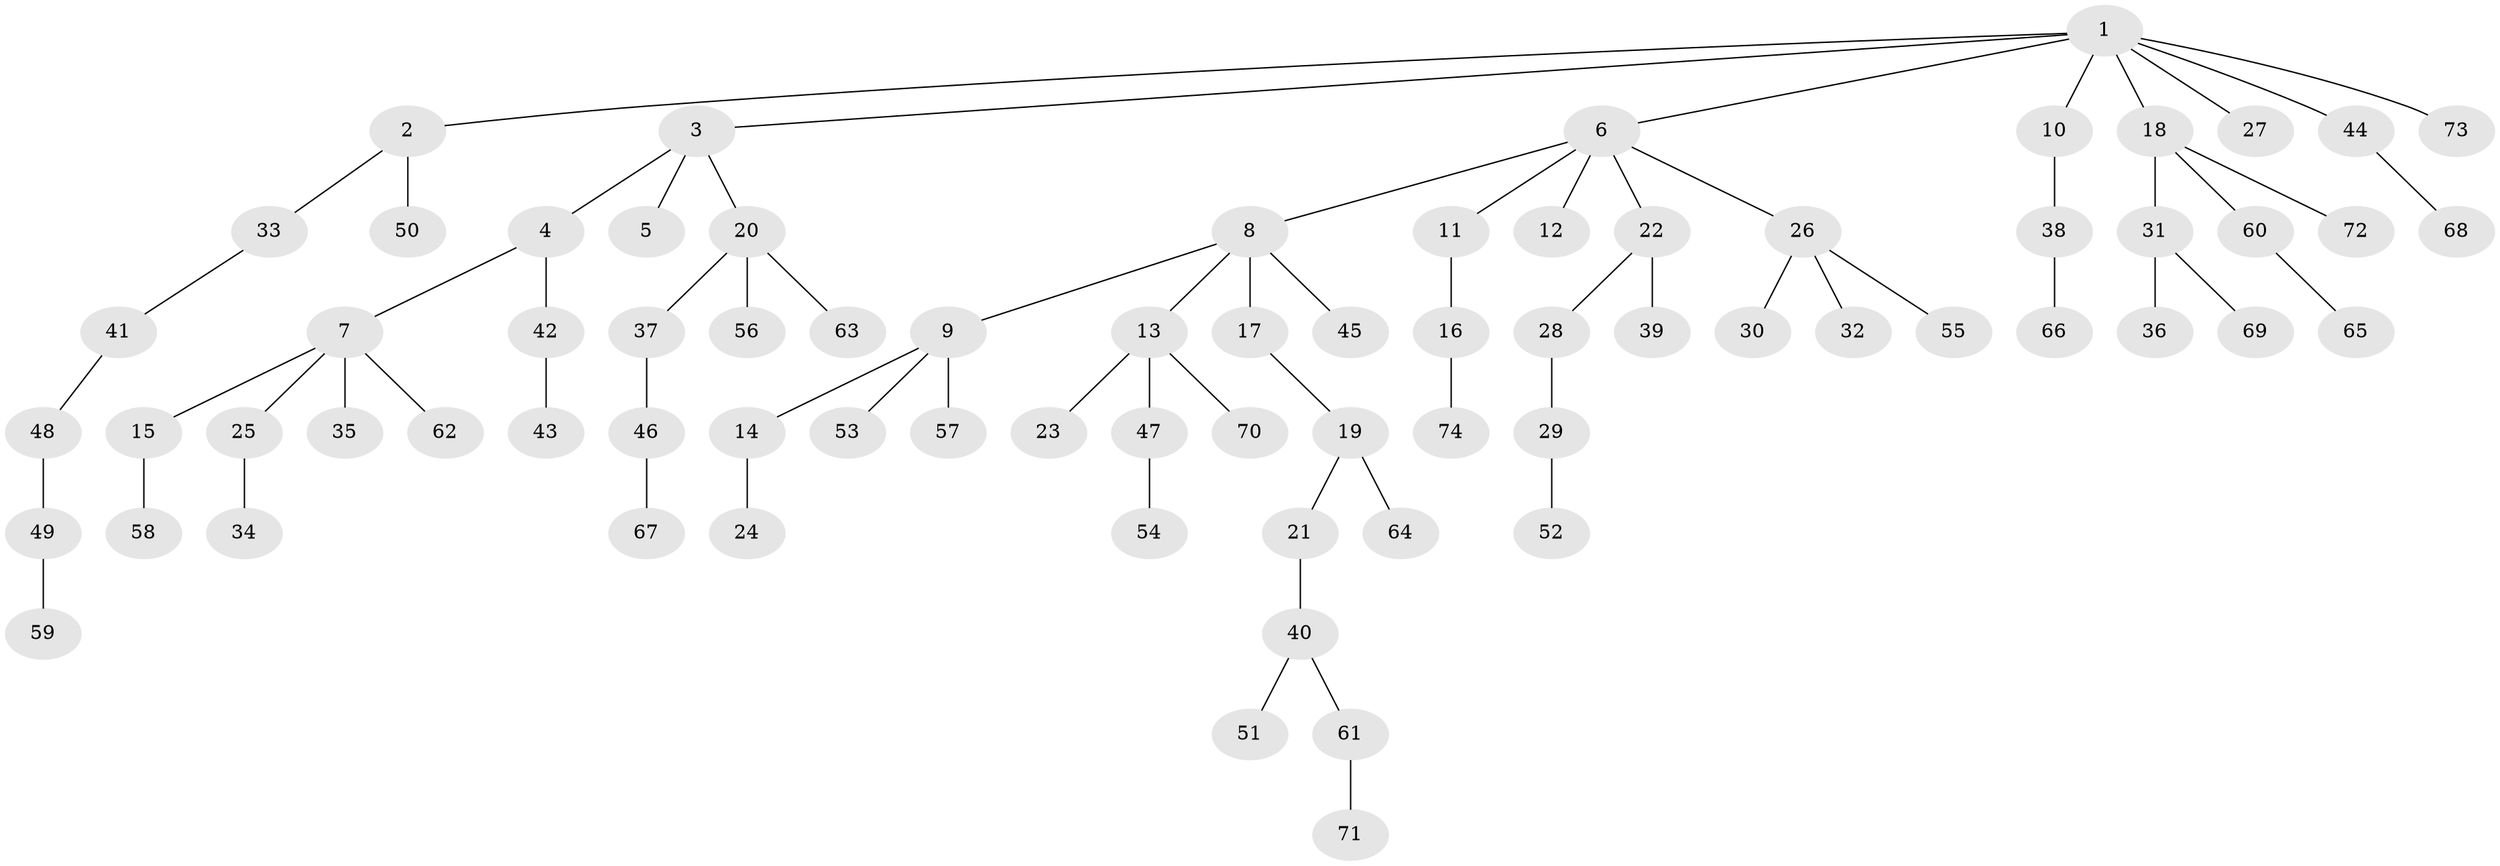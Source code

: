 // Generated by graph-tools (version 1.1) at 2025/36/03/09/25 02:36:48]
// undirected, 74 vertices, 73 edges
graph export_dot {
graph [start="1"]
  node [color=gray90,style=filled];
  1;
  2;
  3;
  4;
  5;
  6;
  7;
  8;
  9;
  10;
  11;
  12;
  13;
  14;
  15;
  16;
  17;
  18;
  19;
  20;
  21;
  22;
  23;
  24;
  25;
  26;
  27;
  28;
  29;
  30;
  31;
  32;
  33;
  34;
  35;
  36;
  37;
  38;
  39;
  40;
  41;
  42;
  43;
  44;
  45;
  46;
  47;
  48;
  49;
  50;
  51;
  52;
  53;
  54;
  55;
  56;
  57;
  58;
  59;
  60;
  61;
  62;
  63;
  64;
  65;
  66;
  67;
  68;
  69;
  70;
  71;
  72;
  73;
  74;
  1 -- 2;
  1 -- 3;
  1 -- 6;
  1 -- 10;
  1 -- 18;
  1 -- 27;
  1 -- 44;
  1 -- 73;
  2 -- 33;
  2 -- 50;
  3 -- 4;
  3 -- 5;
  3 -- 20;
  4 -- 7;
  4 -- 42;
  6 -- 8;
  6 -- 11;
  6 -- 12;
  6 -- 22;
  6 -- 26;
  7 -- 15;
  7 -- 25;
  7 -- 35;
  7 -- 62;
  8 -- 9;
  8 -- 13;
  8 -- 17;
  8 -- 45;
  9 -- 14;
  9 -- 53;
  9 -- 57;
  10 -- 38;
  11 -- 16;
  13 -- 23;
  13 -- 47;
  13 -- 70;
  14 -- 24;
  15 -- 58;
  16 -- 74;
  17 -- 19;
  18 -- 31;
  18 -- 60;
  18 -- 72;
  19 -- 21;
  19 -- 64;
  20 -- 37;
  20 -- 56;
  20 -- 63;
  21 -- 40;
  22 -- 28;
  22 -- 39;
  25 -- 34;
  26 -- 30;
  26 -- 32;
  26 -- 55;
  28 -- 29;
  29 -- 52;
  31 -- 36;
  31 -- 69;
  33 -- 41;
  37 -- 46;
  38 -- 66;
  40 -- 51;
  40 -- 61;
  41 -- 48;
  42 -- 43;
  44 -- 68;
  46 -- 67;
  47 -- 54;
  48 -- 49;
  49 -- 59;
  60 -- 65;
  61 -- 71;
}
